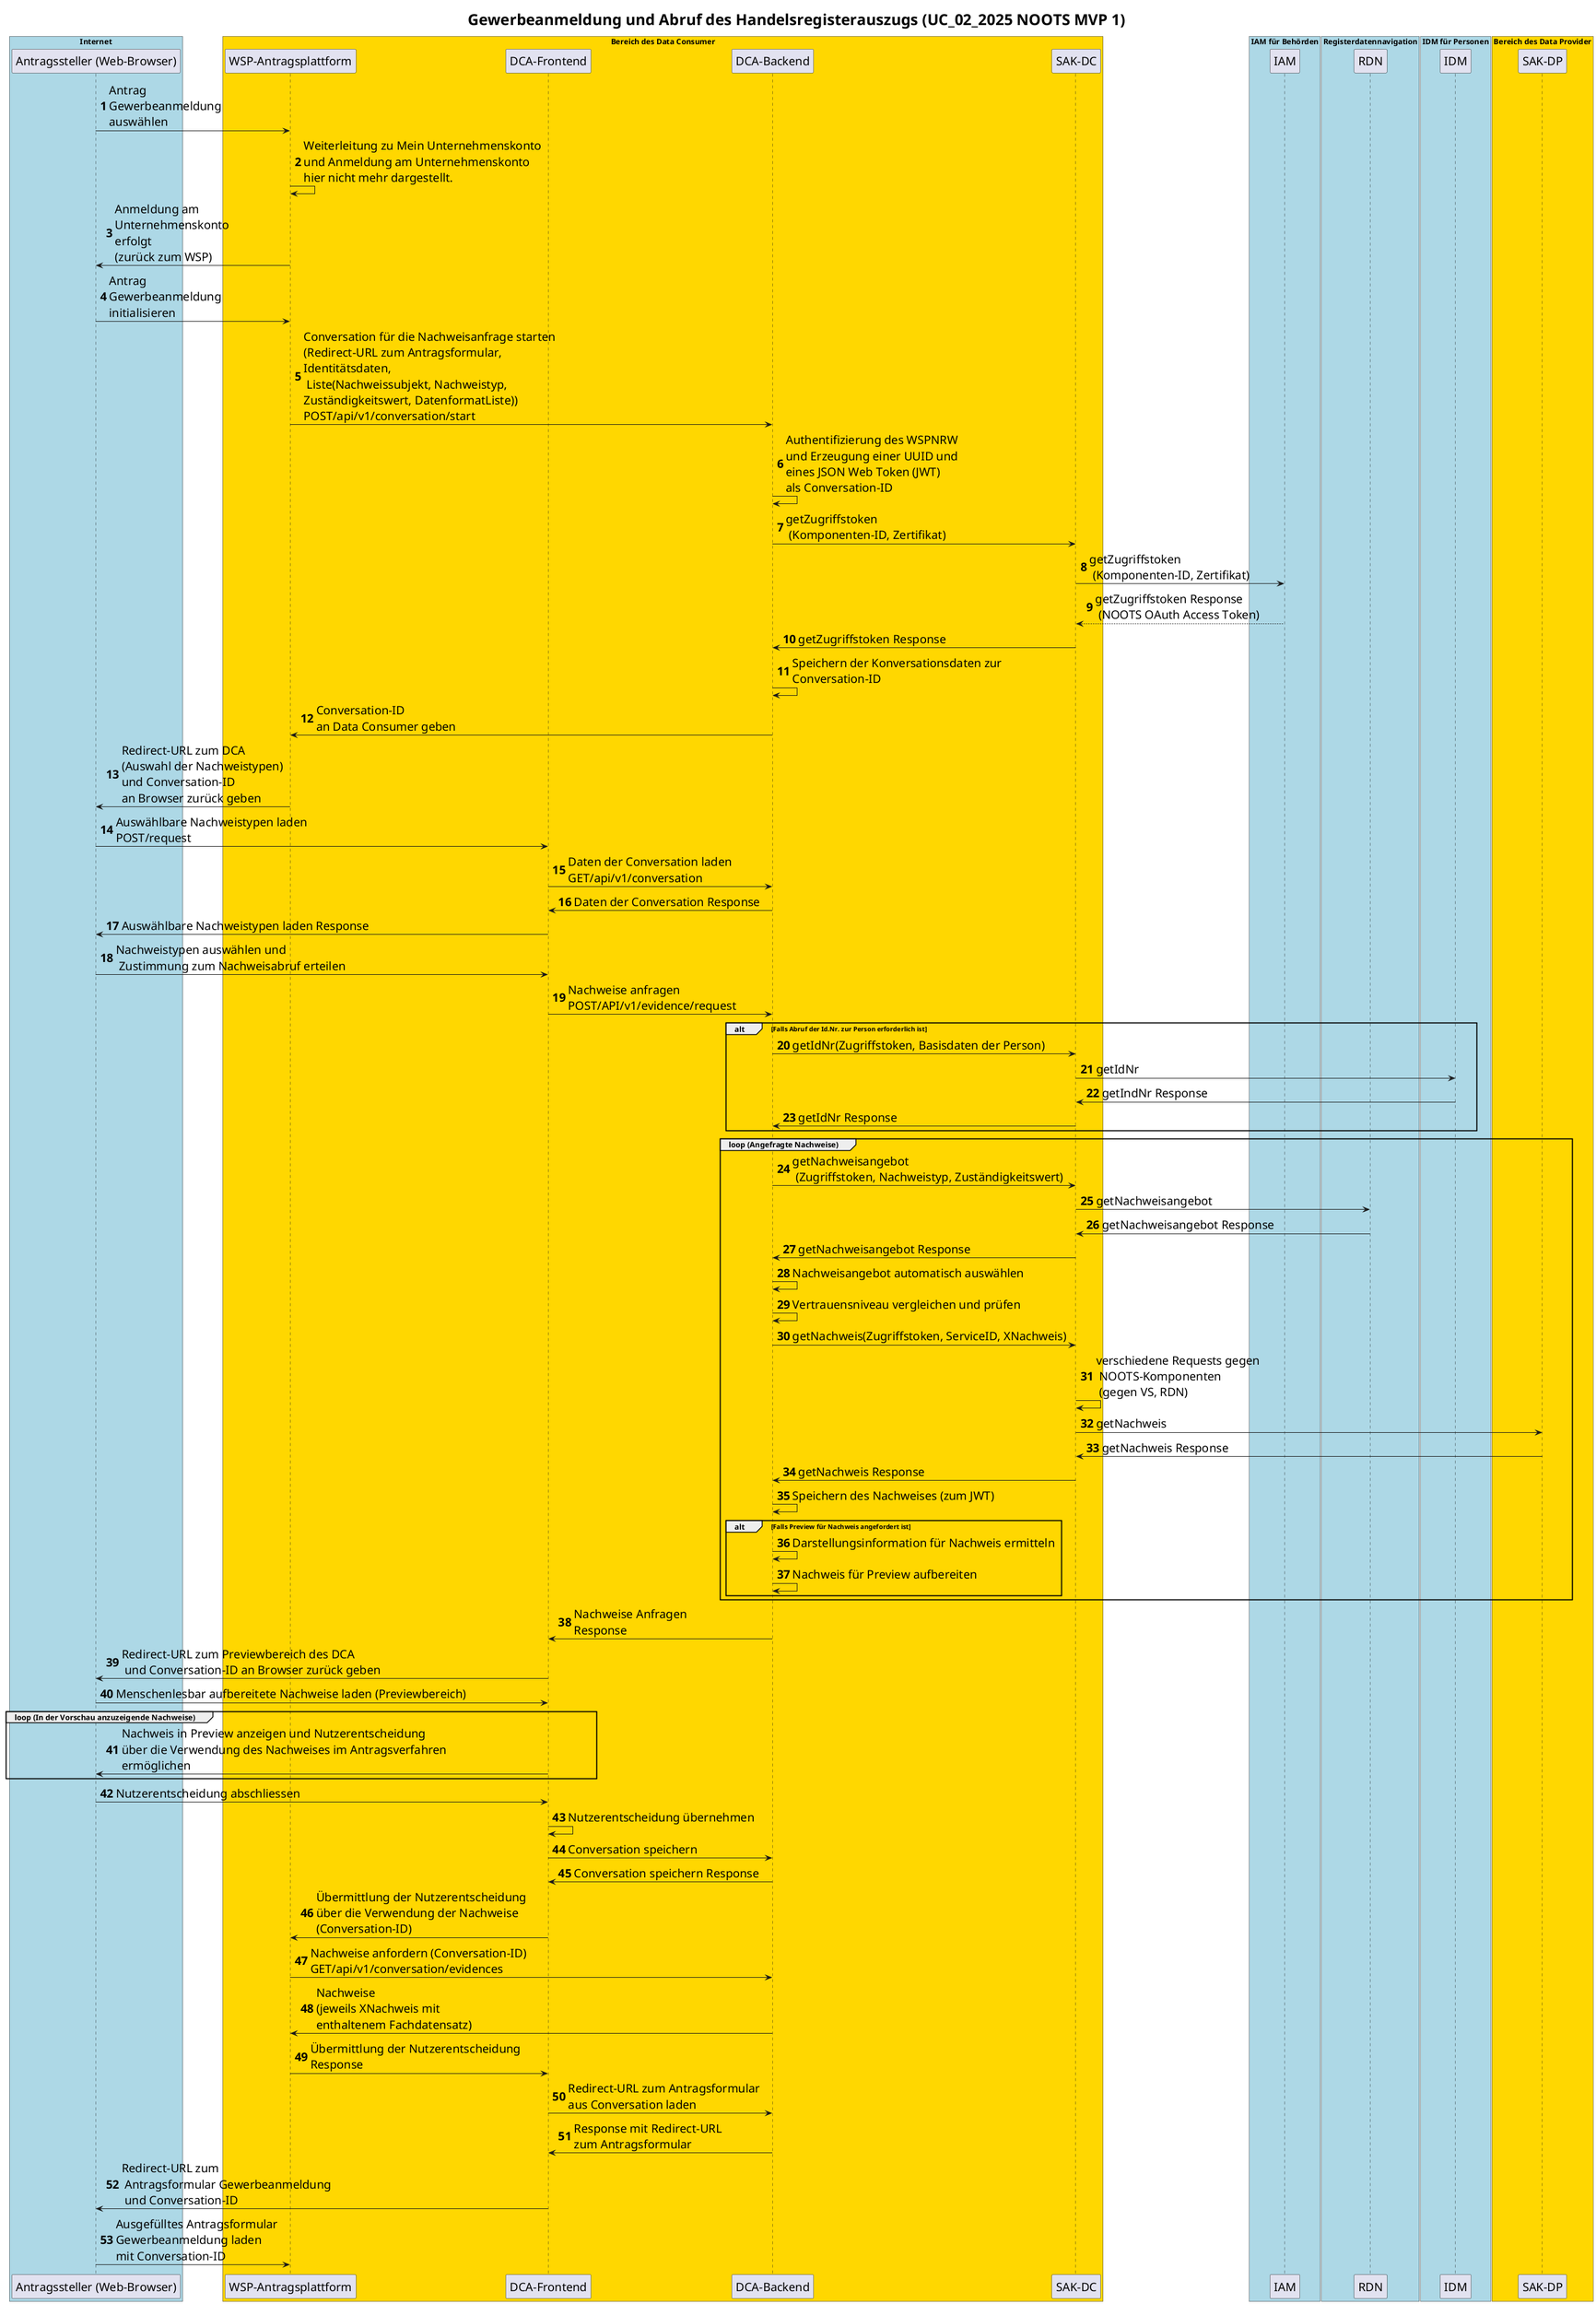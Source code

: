 @startuml
title Gewerbeanmeldung und Abruf des Handelsregisterauszugs (UC_02_2025 NOOTS MVP 1)

autonumber
skinparam ArrowFontSize 20
skinparam ParticipantFontSize 20
skinparam TitleFontSize 26
 
box "Internet" #LightBlue
participant "Antragssteller (Web-Browser)" as WEB
end box

box "Bereich des Data Consumer" #Gold
participant "WSP-Antragsplattform" as WSPNRW
participant "DCA-Frontend" as DCAFE
participant "DCA-Backend" as DCABE
participant "SAK-DC" as SAKDC
end box

box "IAM für Behörden" #LightBlue
participant IAM as IAM 
end box

box "Registerdatennavigation" #LightBlue
participant RDN as RDN
end box

box "IDM für Personen" #LightBlue
participant IDM as IDM 
end box

box "Bereich des Data Provider" #Gold
participant "SAK-DP" as SAKDP
end box

WEB->WSPNRW: Antrag \nGewerbeanmeldung \nauswählen
WSPNRW->WSPNRW: Weiterleitung zu Mein Unternehmenskonto \nund Anmeldung am Unternehmenskonto \nhier nicht mehr dargestellt.
WSPNRW->WEB: Anmeldung am \nUnternehmenskonto \nerfolgt \n(zurück zum WSP) 
WEB->WSPNRW: Antrag \nGewerbeanmeldung \ninitialisieren

WSPNRW->DCABE: Conversation für die Nachweisanfrage starten \n(Redirect-URL zum Antragsformular, \nIdentitätsdaten, \n Liste(Nachweissubjekt, Nachweistyp, \nZuständigkeitswert, DatenformatListe))\nPOST/api/v1/conversation/start
DCABE->DCABE: Authentifizierung des WSPNRW \nund Erzeugung einer UUID und \neines JSON Web Token (JWT) \nals Conversation-ID
DCABE->SAKDC: getZugriffstoken \n (Komponenten-ID, Zertifikat)  
SAKDC->IAM: getZugriffstoken \n (Komponenten-ID, Zertifikat)
IAM-->SAKDC: getZugriffstoken Response \n (NOOTS OAuth Access Token)
SAKDC->DCABE: getZugriffstoken Response
DCABE->DCABE: Speichern der Konversationsdaten zur \nConversation-ID 
DCABE->WSPNRW: Conversation-ID \nan Data Consumer geben
WSPNRW->WEB: Redirect-URL zum DCA \n(Auswahl der Nachweistypen) \nund Conversation-ID \nan Browser zurück geben
WEB->DCAFE: Auswählbare Nachweistypen laden \nPOST/request
DCAFE->DCABE: Daten der Conversation laden\nGET/api/v1/conversation

DCABE->DCAFE: Daten der Conversation Response
DCAFE->WEB: Auswählbare Nachweistypen laden Response
WEB->DCAFE: Nachweistypen auswählen und \n Zustimmung zum Nachweisabruf erteilen
DCAFE->DCABE: Nachweise anfragen\nPOST/API/v1/evidence/request 

alt Falls Abruf der Id.Nr. zur Person erforderlich ist

DCABE->SAKDC: getIdNr(Zugriffstoken, Basisdaten der Person) 
SAKDC->IDM: getIdNr 
IDM->SAKDC: getIndNr Response
SAKDC->DCABE: getIdNr Response

end

group loop (Angefragte Nachweise)

DCABE->SAKDC: getNachweisangebot \n (Zugriffstoken, Nachweistyp, Zuständigkeitswert) 
SAKDC->RDN: getNachweisangebot 
RDN->SAKDC: getNachweisangebot Response
SAKDC->DCABE: getNachweisangebot Response 

DCABE->DCABE: Nachweisangebot automatisch auswählen
DCABE->DCABE: Vertrauensniveau vergleichen und prüfen 

DCABE->SAKDC: getNachweis(Zugriffstoken, ServiceID, XNachweis) 
SAKDC->SAKDC: verschiedene Requests gegen \n NOOTS-Komponenten \n (gegen VS, RDN)
SAKDC->SAKDP: getNachweis
SAKDP->SAKDC: getNachweis Response  
SAKDC->DCABE: getNachweis Response 

DCABE->DCABE: Speichern des Nachweises (zum JWT)  

alt Falls Preview für Nachweis angefordert ist

DCABE->DCABE: Darstellungsinformation für Nachweis ermitteln
DCABE->DCABE: Nachweis für Preview aufbereiten

end 

end

DCABE->DCAFE: Nachweise Anfragen \nResponse   
DCAFE->WEB: Redirect-URL zum Previewbereich des DCA \n und Conversation-ID an Browser zurück geben
WEB->DCAFE: Menschenlesbar aufbereitete Nachweise laden (Previewbereich) 

group loop (In der Vorschau anzuzeigende Nachweise)

DCAFE->WEB: Nachweis in Preview anzeigen und Nutzerentscheidung \nüber die Verwendung des Nachweises im Antragsverfahren \nermöglichen

end

WEB->DCAFE: Nutzerentscheidung abschliessen
DCAFE->DCAFE: Nutzerentscheidung übernehmen

DCAFE->DCABE: Conversation speichern
DCABE->DCAFE: Conversation speichern Response

DCAFE->WSPNRW: Übermittlung der Nutzerentscheidung \nüber die Verwendung der Nachweise \n(Conversation-ID)
WSPNRW->DCABE: Nachweise anfordern (Conversation-ID)\nGET/api/v1/conversation/evidences
DCABE->WSPNRW: Nachweise \n(jeweils XNachweis mit \nenthaltenem Fachdatensatz)
WSPNRW->DCAFE: Übermittlung der Nutzerentscheidung \nResponse  

DCAFE->DCABE: Redirect-URL zum Antragsformular \naus Conversation laden
DCABE->DCAFE: Response mit Redirect-URL \nzum Antragsformular 

DCAFE->WEB: Redirect-URL zum \n Antragsformular Gewerbeanmeldung \n und Conversation-ID
WEB->WSPNRW: Ausgefülltes Antragsformular \nGewerbeanmeldung laden \nmit Conversation-ID 

@enduml